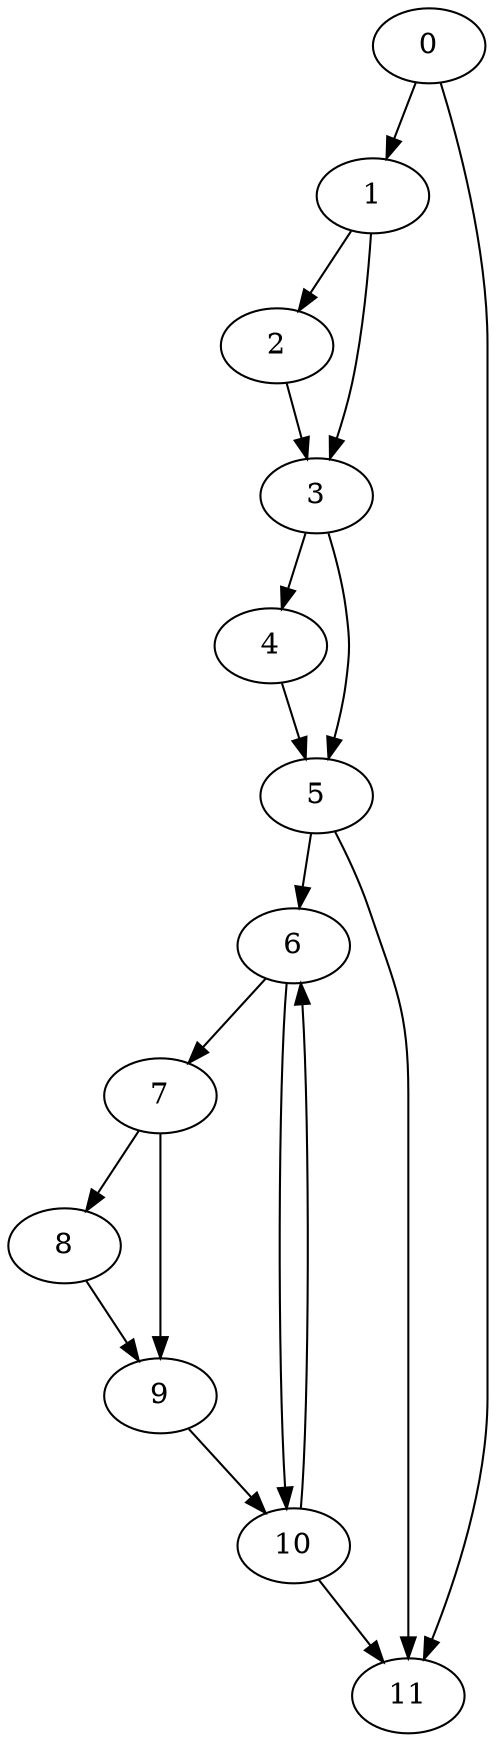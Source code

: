 digraph {
	0
	1
	2
	3
	4
	5
	6
	7
	8
	9
	10
	11
	0 -> 11
	5 -> 11
	10 -> 11
	0 -> 1
	6 -> 7
	3 -> 5
	4 -> 5
	5 -> 6
	10 -> 6
	7 -> 8
	7 -> 9
	8 -> 9
	6 -> 10
	9 -> 10
	1 -> 2
	1 -> 3
	2 -> 3
	3 -> 4
}
